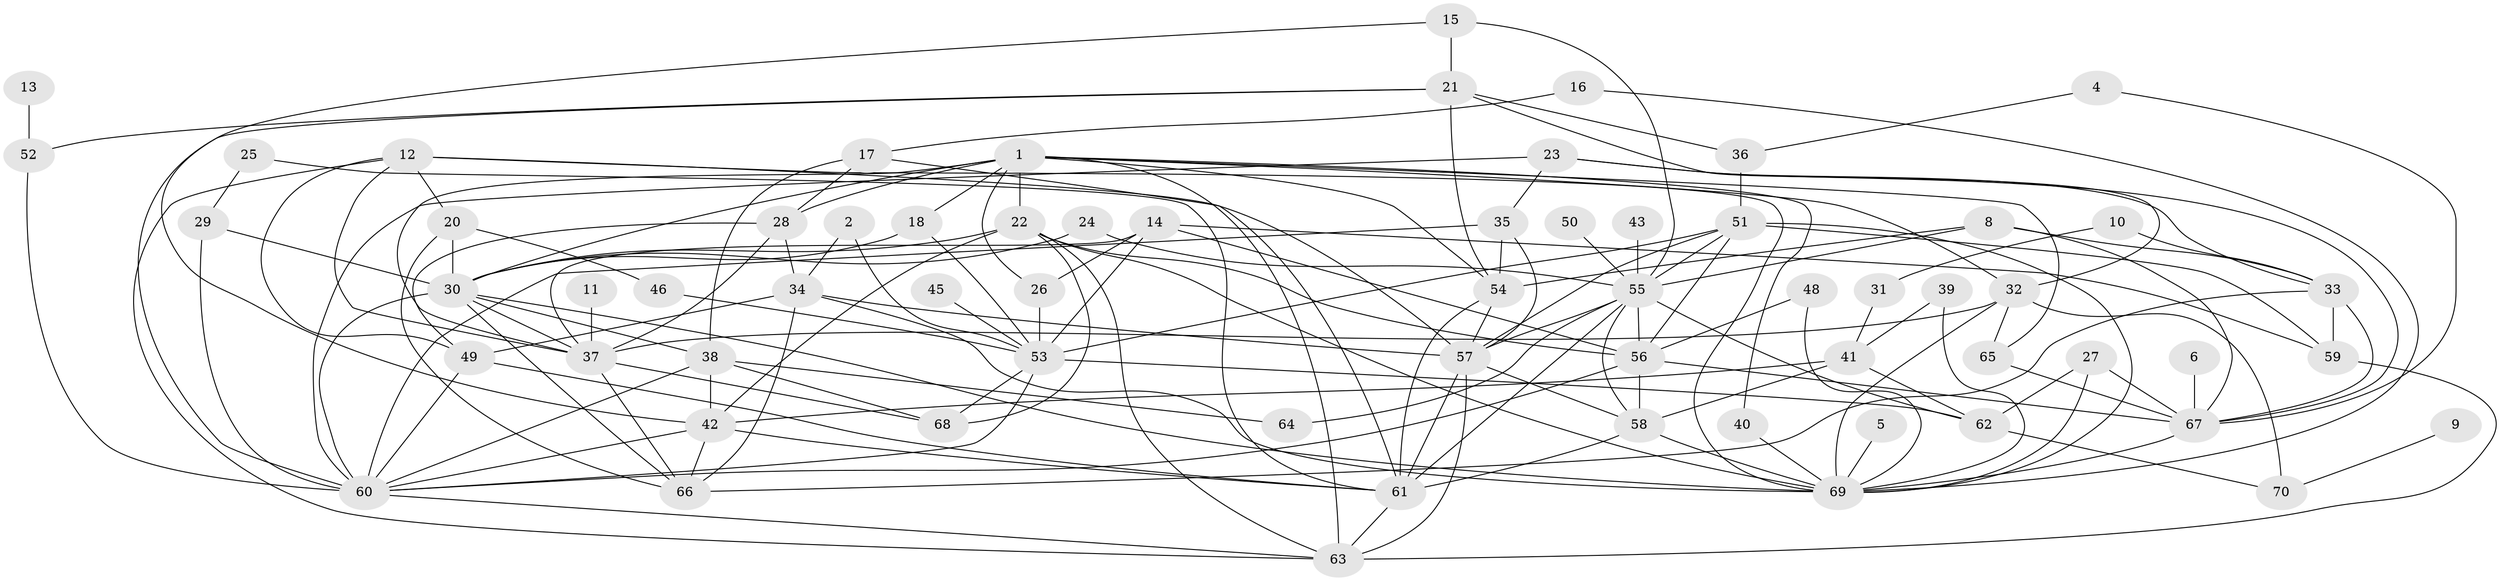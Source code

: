// original degree distribution, {2: 0.20863309352517986, 6: 0.08633093525179857, 5: 0.07194244604316546, 3: 0.23741007194244604, 8: 0.02158273381294964, 4: 0.14388489208633093, 0: 0.03597122302158273, 1: 0.14388489208633093, 7: 0.050359712230215826}
// Generated by graph-tools (version 1.1) at 2025/49/03/09/25 03:49:12]
// undirected, 65 vertices, 154 edges
graph export_dot {
graph [start="1"]
  node [color=gray90,style=filled];
  1;
  2;
  4;
  5;
  6;
  8;
  9;
  10;
  11;
  12;
  13;
  14;
  15;
  16;
  17;
  18;
  20;
  21;
  22;
  23;
  24;
  25;
  26;
  27;
  28;
  29;
  30;
  31;
  32;
  33;
  34;
  35;
  36;
  37;
  38;
  39;
  40;
  41;
  42;
  43;
  45;
  46;
  48;
  49;
  50;
  51;
  52;
  53;
  54;
  55;
  56;
  57;
  58;
  59;
  60;
  61;
  62;
  63;
  64;
  65;
  66;
  67;
  68;
  69;
  70;
  1 -- 18 [weight=1.0];
  1 -- 22 [weight=1.0];
  1 -- 26 [weight=1.0];
  1 -- 28 [weight=1.0];
  1 -- 30 [weight=1.0];
  1 -- 32 [weight=1.0];
  1 -- 37 [weight=1.0];
  1 -- 40 [weight=1.0];
  1 -- 54 [weight=1.0];
  1 -- 63 [weight=1.0];
  1 -- 65 [weight=1.0];
  2 -- 34 [weight=1.0];
  2 -- 53 [weight=1.0];
  4 -- 36 [weight=1.0];
  4 -- 67 [weight=1.0];
  5 -- 69 [weight=1.0];
  6 -- 67 [weight=1.0];
  8 -- 33 [weight=1.0];
  8 -- 54 [weight=1.0];
  8 -- 55 [weight=1.0];
  8 -- 67 [weight=1.0];
  9 -- 70 [weight=1.0];
  10 -- 31 [weight=1.0];
  10 -- 33 [weight=1.0];
  11 -- 37 [weight=1.0];
  12 -- 20 [weight=1.0];
  12 -- 37 [weight=1.0];
  12 -- 49 [weight=1.0];
  12 -- 57 [weight=1.0];
  12 -- 63 [weight=1.0];
  12 -- 69 [weight=1.0];
  13 -- 52 [weight=1.0];
  14 -- 26 [weight=1.0];
  14 -- 37 [weight=1.0];
  14 -- 53 [weight=1.0];
  14 -- 56 [weight=1.0];
  14 -- 59 [weight=1.0];
  15 -- 21 [weight=1.0];
  15 -- 42 [weight=1.0];
  15 -- 55 [weight=1.0];
  16 -- 17 [weight=1.0];
  16 -- 69 [weight=1.0];
  17 -- 28 [weight=1.0];
  17 -- 38 [weight=1.0];
  17 -- 61 [weight=1.0];
  18 -- 30 [weight=1.0];
  18 -- 53 [weight=1.0];
  20 -- 30 [weight=1.0];
  20 -- 46 [weight=1.0];
  20 -- 66 [weight=1.0];
  21 -- 32 [weight=1.0];
  21 -- 36 [weight=1.0];
  21 -- 52 [weight=1.0];
  21 -- 54 [weight=1.0];
  21 -- 60 [weight=1.0];
  22 -- 30 [weight=1.0];
  22 -- 42 [weight=1.0];
  22 -- 56 [weight=1.0];
  22 -- 63 [weight=1.0];
  22 -- 68 [weight=1.0];
  22 -- 69 [weight=1.0];
  23 -- 33 [weight=1.0];
  23 -- 35 [weight=1.0];
  23 -- 60 [weight=1.0];
  23 -- 67 [weight=1.0];
  24 -- 30 [weight=1.0];
  24 -- 55 [weight=1.0];
  25 -- 29 [weight=1.0];
  25 -- 61 [weight=1.0];
  26 -- 53 [weight=1.0];
  27 -- 62 [weight=1.0];
  27 -- 67 [weight=1.0];
  27 -- 69 [weight=1.0];
  28 -- 34 [weight=2.0];
  28 -- 37 [weight=1.0];
  28 -- 49 [weight=1.0];
  29 -- 30 [weight=1.0];
  29 -- 60 [weight=1.0];
  30 -- 37 [weight=1.0];
  30 -- 38 [weight=1.0];
  30 -- 60 [weight=1.0];
  30 -- 66 [weight=1.0];
  30 -- 69 [weight=1.0];
  31 -- 41 [weight=1.0];
  32 -- 37 [weight=1.0];
  32 -- 65 [weight=1.0];
  32 -- 69 [weight=1.0];
  32 -- 70 [weight=1.0];
  33 -- 59 [weight=1.0];
  33 -- 66 [weight=1.0];
  33 -- 67 [weight=1.0];
  34 -- 49 [weight=1.0];
  34 -- 57 [weight=1.0];
  34 -- 66 [weight=1.0];
  34 -- 69 [weight=1.0];
  35 -- 54 [weight=1.0];
  35 -- 57 [weight=1.0];
  35 -- 60 [weight=1.0];
  36 -- 51 [weight=1.0];
  37 -- 66 [weight=1.0];
  37 -- 68 [weight=1.0];
  38 -- 42 [weight=1.0];
  38 -- 60 [weight=1.0];
  38 -- 64 [weight=1.0];
  38 -- 68 [weight=1.0];
  39 -- 41 [weight=1.0];
  39 -- 69 [weight=1.0];
  40 -- 69 [weight=1.0];
  41 -- 42 [weight=1.0];
  41 -- 58 [weight=1.0];
  41 -- 62 [weight=1.0];
  42 -- 60 [weight=1.0];
  42 -- 61 [weight=1.0];
  42 -- 66 [weight=1.0];
  43 -- 55 [weight=1.0];
  45 -- 53 [weight=1.0];
  46 -- 53 [weight=1.0];
  48 -- 56 [weight=1.0];
  48 -- 69 [weight=1.0];
  49 -- 60 [weight=1.0];
  49 -- 61 [weight=1.0];
  50 -- 55 [weight=1.0];
  51 -- 53 [weight=1.0];
  51 -- 55 [weight=1.0];
  51 -- 56 [weight=1.0];
  51 -- 57 [weight=1.0];
  51 -- 59 [weight=1.0];
  51 -- 69 [weight=1.0];
  52 -- 60 [weight=1.0];
  53 -- 60 [weight=1.0];
  53 -- 62 [weight=1.0];
  53 -- 68 [weight=1.0];
  54 -- 57 [weight=1.0];
  54 -- 61 [weight=1.0];
  55 -- 56 [weight=1.0];
  55 -- 57 [weight=1.0];
  55 -- 58 [weight=1.0];
  55 -- 61 [weight=1.0];
  55 -- 62 [weight=1.0];
  55 -- 64 [weight=1.0];
  56 -- 58 [weight=1.0];
  56 -- 60 [weight=1.0];
  56 -- 67 [weight=1.0];
  57 -- 58 [weight=1.0];
  57 -- 61 [weight=2.0];
  57 -- 63 [weight=1.0];
  58 -- 61 [weight=1.0];
  58 -- 69 [weight=1.0];
  59 -- 63 [weight=1.0];
  60 -- 63 [weight=1.0];
  61 -- 63 [weight=1.0];
  62 -- 70 [weight=1.0];
  65 -- 67 [weight=1.0];
  67 -- 69 [weight=1.0];
}
